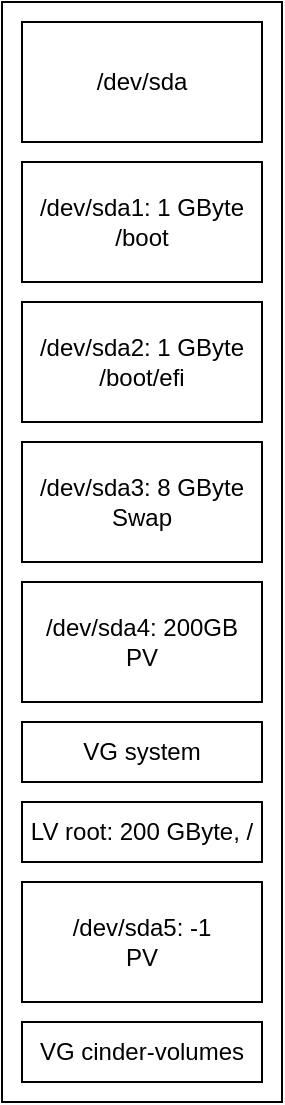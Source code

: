 <mxfile version="25.0.2">
  <diagram id="pNlgbZmsKTASvtVl8QK2" name="Seite-1">
    <mxGraphModel dx="1114" dy="824" grid="1" gridSize="10" guides="1" tooltips="1" connect="1" arrows="1" fold="1" page="1" pageScale="1" pageWidth="827" pageHeight="1169" math="0" shadow="0">
      <root>
        <mxCell id="0" />
        <mxCell id="1" parent="0" />
        <mxCell id="Krma67j-ZGC7SuQiK4NY-20" value="" style="rounded=0;whiteSpace=wrap;html=1;" parent="1" vertex="1">
          <mxGeometry x="190" y="270" width="140" height="550" as="geometry" />
        </mxCell>
        <mxCell id="Krma67j-ZGC7SuQiK4NY-1" value="/dev/sda" style="rounded=0;whiteSpace=wrap;html=1;" parent="1" vertex="1">
          <mxGeometry x="200" y="280" width="120" height="60" as="geometry" />
        </mxCell>
        <mxCell id="Krma67j-ZGC7SuQiK4NY-3" value="/dev/sda1: 1 GByte&lt;br&gt;/boot" style="rounded=0;whiteSpace=wrap;html=1;" parent="1" vertex="1">
          <mxGeometry x="200" y="350" width="120" height="60" as="geometry" />
        </mxCell>
        <mxCell id="Krma67j-ZGC7SuQiK4NY-5" value="/dev/sda2: 1 GByte&lt;br&gt;/boot/efi" style="rounded=0;whiteSpace=wrap;html=1;" parent="1" vertex="1">
          <mxGeometry x="200" y="420" width="120" height="60" as="geometry" />
        </mxCell>
        <mxCell id="Krma67j-ZGC7SuQiK4NY-7" value="/dev/sda3: 8 GByte&lt;br&gt;Swap" style="rounded=0;whiteSpace=wrap;html=1;" parent="1" vertex="1">
          <mxGeometry x="200" y="490" width="120" height="60" as="geometry" />
        </mxCell>
        <mxCell id="Krma67j-ZGC7SuQiK4NY-9" value="/dev/sda4: 200GB&lt;br&gt;PV" style="rounded=0;whiteSpace=wrap;html=1;" parent="1" vertex="1">
          <mxGeometry x="200" y="560" width="120" height="60" as="geometry" />
        </mxCell>
        <mxCell id="Krma67j-ZGC7SuQiK4NY-12" value="VG system" style="rounded=0;whiteSpace=wrap;html=1;" parent="1" vertex="1">
          <mxGeometry x="200" y="630" width="120" height="30" as="geometry" />
        </mxCell>
        <mxCell id="Krma67j-ZGC7SuQiK4NY-13" value="LV root: 200 GByte, /" style="rounded=0;whiteSpace=wrap;html=1;align=center;labelPosition=center;verticalLabelPosition=middle;verticalAlign=middle;" parent="1" vertex="1">
          <mxGeometry x="200" y="670" width="120" height="30" as="geometry" />
        </mxCell>
        <mxCell id="D2QNOiJ_X3-2sq5uS4Nx-1" value="/dev/sda5: -1&lt;br&gt;PV" style="rounded=0;whiteSpace=wrap;html=1;" parent="1" vertex="1">
          <mxGeometry x="200" y="710" width="120" height="60" as="geometry" />
        </mxCell>
        <mxCell id="D2QNOiJ_X3-2sq5uS4Nx-2" value="VG cinder-volumes" style="rounded=0;whiteSpace=wrap;html=1;" parent="1" vertex="1">
          <mxGeometry x="200" y="780" width="120" height="30" as="geometry" />
        </mxCell>
      </root>
    </mxGraphModel>
  </diagram>
</mxfile>
